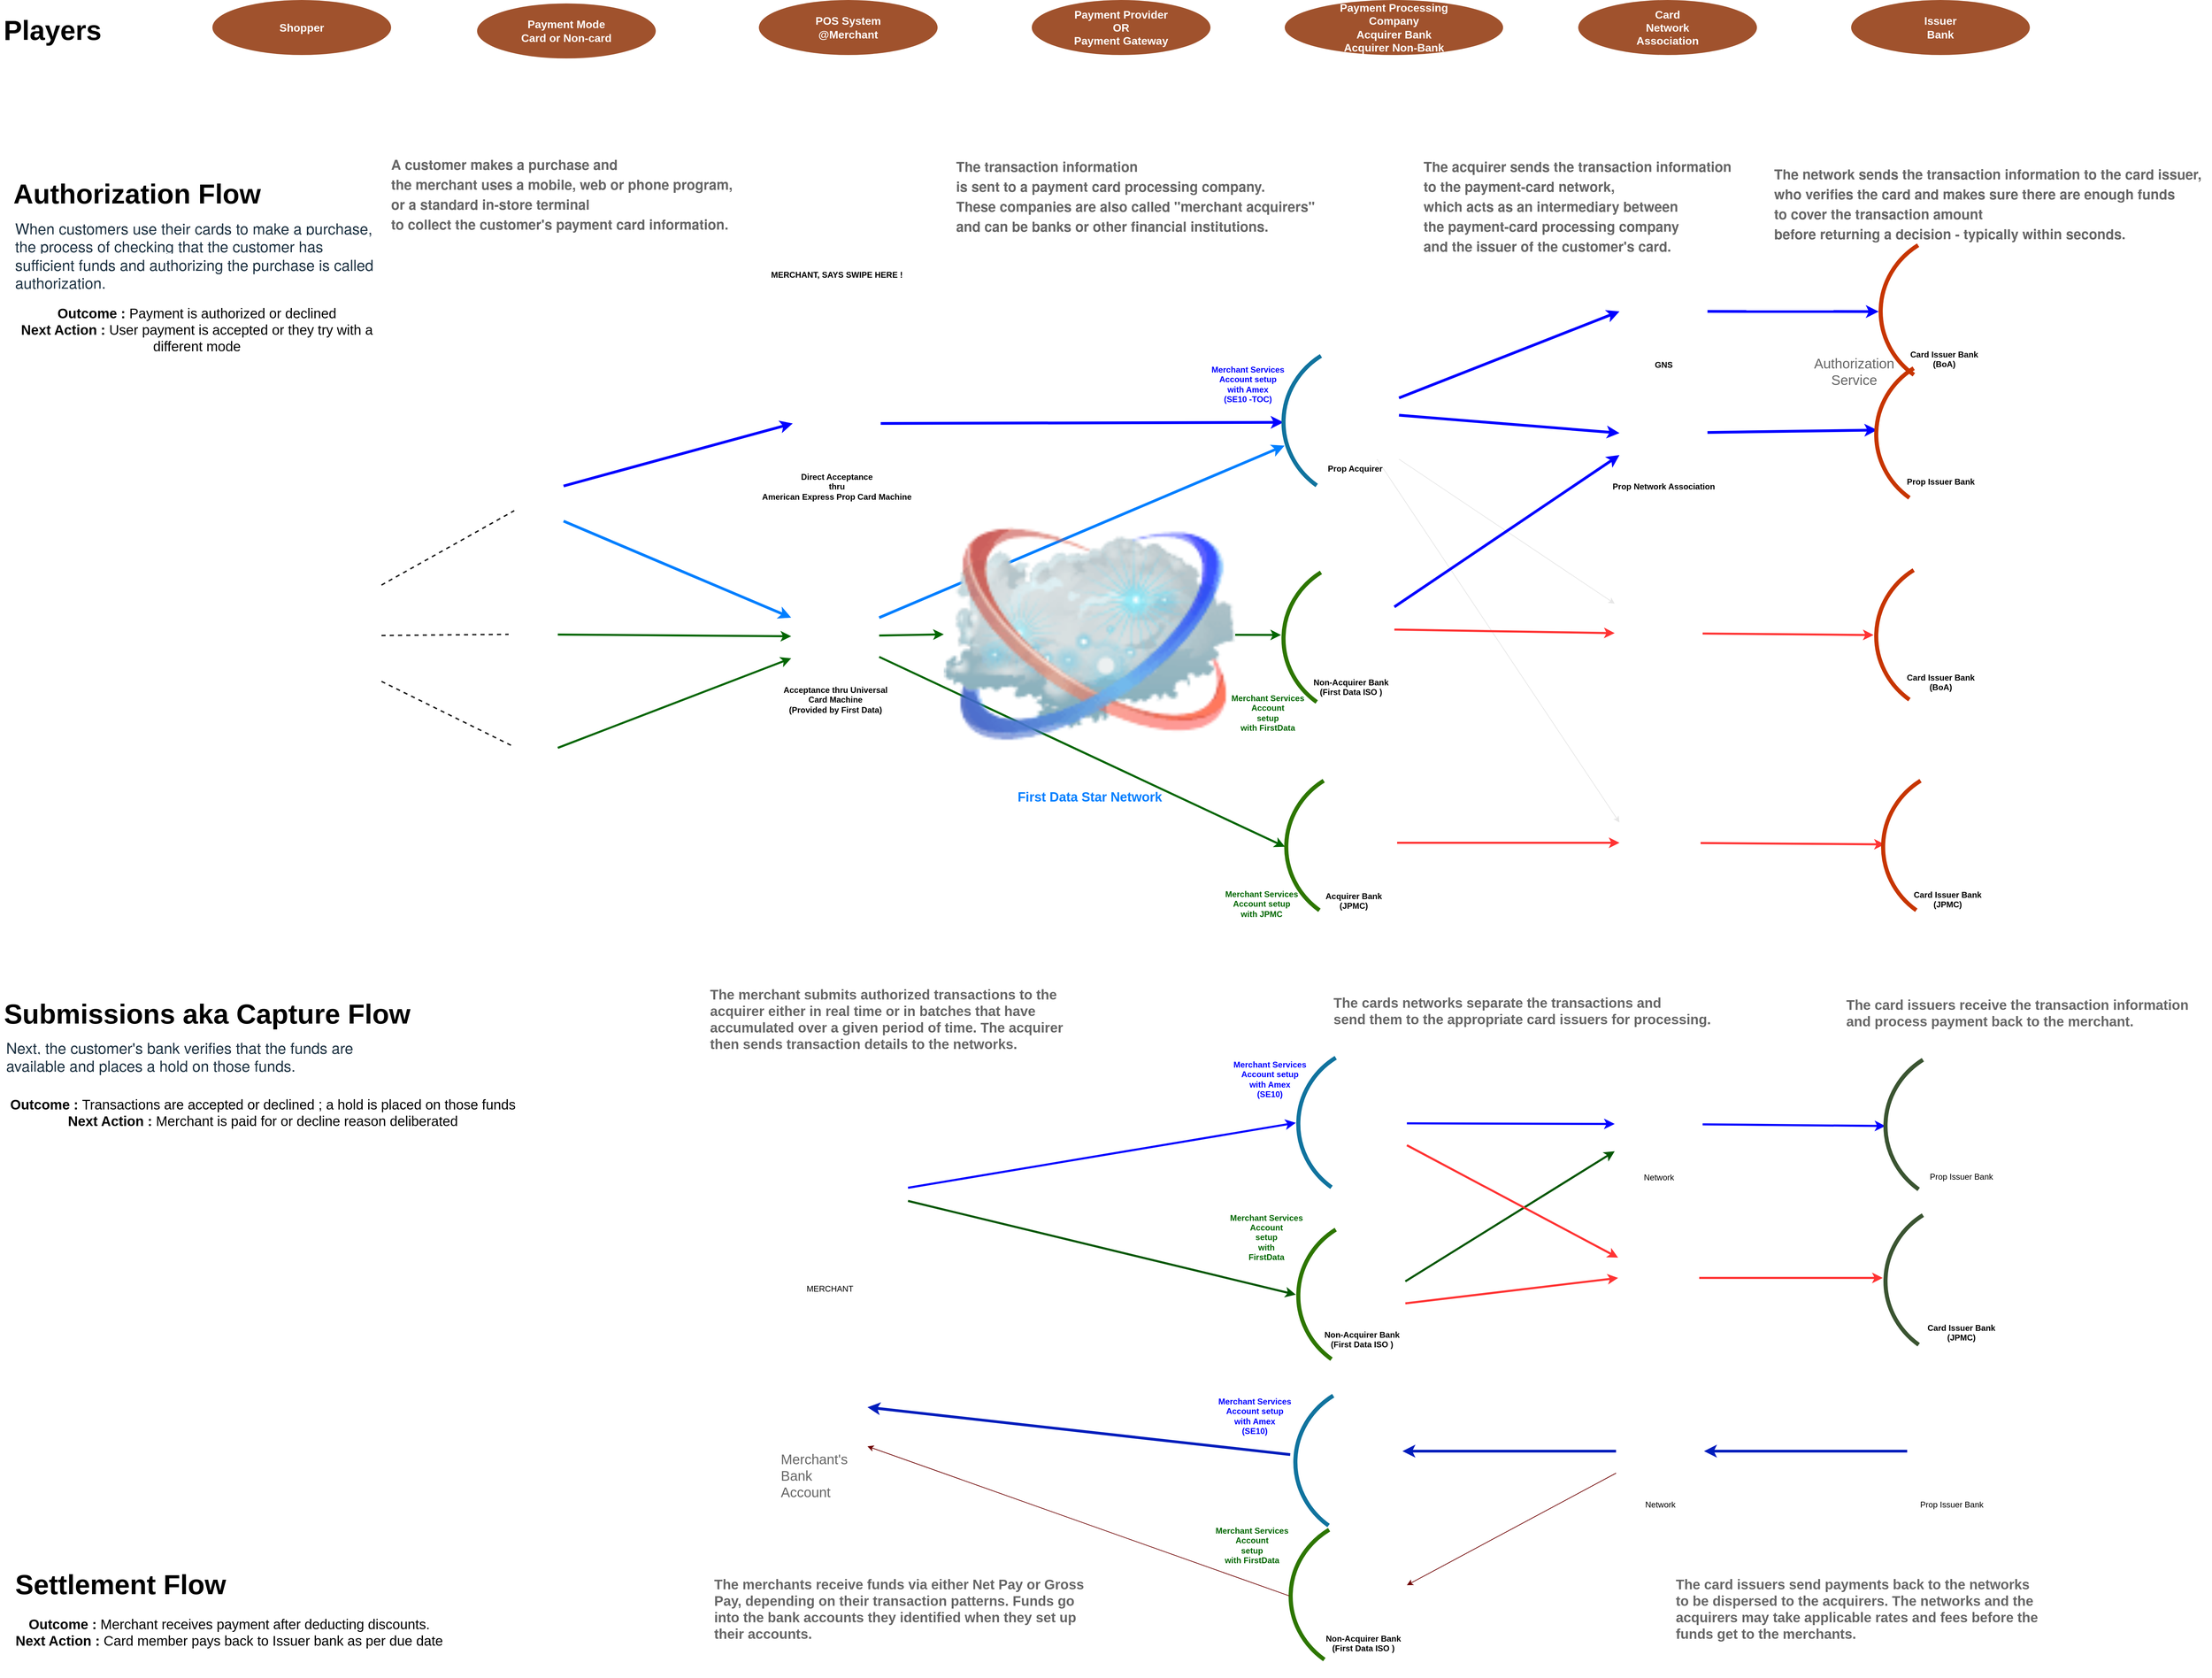 <mxfile version="13.3.1" type="github">
  <diagram id="oSIPXB206Z17o7rBIAnr" name="Page-1">
    <mxGraphModel dx="1715" dy="1131" grid="0" gridSize="10" guides="1" tooltips="1" connect="1" arrows="1" fold="1" page="1" pageScale="1" pageWidth="1100" pageHeight="850" math="0" shadow="0">
      <root>
        <mxCell id="0" />
        <mxCell id="1" parent="0" />
        <mxCell id="_1LoRcHpuMIzXkS6uosu-164" value="" style="verticalLabelPosition=bottom;verticalAlign=top;html=1;shape=mxgraph.basic.arc;strokeColor=#10739E;strokeWidth=6;startAngle=0.602;endAngle=0.909;labelBackgroundColor=none;fontSize=20;" parent="1" vertex="1">
          <mxGeometry x="809.5" y="1270" width="240" height="230" as="geometry" />
        </mxCell>
        <mxCell id="_1LoRcHpuMIzXkS6uosu-66" value="" style="edgeStyle=none;rounded=0;orthogonalLoop=1;jettySize=auto;html=1;entryX=-0.015;entryY=0.493;entryDx=0;entryDy=0;entryPerimeter=0;strokeWidth=3;strokeColor=#0000FF;fillColor=#0050ef;" parent="1" source="_1LoRcHpuMIzXkS6uosu-1" target="_1LoRcHpuMIzXkS6uosu-123" edge="1">
          <mxGeometry relative="1" as="geometry">
            <mxPoint x="711.75" y="892" as="targetPoint" />
          </mxGeometry>
        </mxCell>
        <mxCell id="_1LoRcHpuMIzXkS6uosu-1" value="MERCHANT" style="shape=image;html=1;verticalAlign=top;verticalLabelPosition=bottom;labelBackgroundColor=#ffffff;imageAspect=0;aspect=fixed;image=https://cdn0.iconfinder.com/data/icons/city-elements-filledoutline-1/64/supermarket-shopper-building-shopping_basket-business_and_finance-commerce_and_shopping-128.png" parent="1" vertex="1">
          <mxGeometry x="18" y="891" width="228" height="228" as="geometry" />
        </mxCell>
        <mxCell id="_1LoRcHpuMIzXkS6uosu-8" value="" style="rounded=0;orthogonalLoop=1;jettySize=auto;html=1;exitX=1;exitY=0.5;exitDx=0;exitDy=0;strokeColor=#0000FF;strokeWidth=4;" parent="1" source="_1LoRcHpuMIzXkS6uosu-3" target="_1LoRcHpuMIzXkS6uosu-118" edge="1">
          <mxGeometry relative="1" as="geometry">
            <mxPoint x="650.25" y="194" as="targetPoint" />
          </mxGeometry>
        </mxCell>
        <mxCell id="_1LoRcHpuMIzXkS6uosu-21" value="&lt;p class=&quot;p1&quot; style=&quot;margin: 0px ; font-stretch: normal ; font-size: 12px ; line-height: normal ; font-family: &amp;#34;helvetica neue&amp;#34;&quot;&gt;&lt;br&gt;&lt;/p&gt;" style="edgeLabel;html=1;align=center;verticalAlign=middle;resizable=0;points=[];labelBackgroundColor=none;" parent="_1LoRcHpuMIzXkS6uosu-8" vertex="1" connectable="0">
          <mxGeometry x="-0.232" y="-1" relative="1" as="geometry">
            <mxPoint x="23.57" y="-93.79" as="offset" />
          </mxGeometry>
        </mxCell>
        <mxCell id="_1LoRcHpuMIzXkS6uosu-3" value="Direct Acceptance&lt;br&gt;thru&lt;br&gt;American Express Prop Card Machine" style="shape=image;html=1;verticalAlign=top;verticalLabelPosition=bottom;labelBackgroundColor=#ffffff;imageAspect=0;aspect=fixed;image=https://cdn1.iconfinder.com/data/icons/ecommerce-free/96/Payment-128.png;fontStyle=1" parent="1" vertex="1">
          <mxGeometry x="78.25" y="-190" width="128" height="128" as="geometry" />
        </mxCell>
        <mxCell id="_1LoRcHpuMIzXkS6uosu-6" value="" style="rounded=0;orthogonalLoop=1;jettySize=auto;html=1;entryX=0;entryY=0.5;entryDx=0;entryDy=0;strokeColor=#0000FF;strokeWidth=4;exitX=1;exitY=0;exitDx=0;exitDy=0;" parent="1" source="_1LoRcHpuMIzXkS6uosu-99" target="_1LoRcHpuMIzXkS6uosu-3" edge="1">
          <mxGeometry relative="1" as="geometry">
            <mxPoint x="-167.75" y="0.988" as="sourcePoint" />
            <mxPoint x="440.25" y="194" as="targetPoint" />
          </mxGeometry>
        </mxCell>
        <mxCell id="_1LoRcHpuMIzXkS6uosu-10" value="&lt;p class=&quot;p1&quot; style=&quot;margin: 0px ; font-stretch: normal ; font-size: 12px ; line-height: normal ; font-family: &amp;#34;helvetica neue&amp;#34;&quot;&gt;&lt;br&gt;&lt;/p&gt;" style="edgeLabel;html=1;align=center;verticalAlign=middle;resizable=0;points=[];" parent="_1LoRcHpuMIzXkS6uosu-6" vertex="1" connectable="0">
          <mxGeometry x="0.045" y="-2" relative="1" as="geometry">
            <mxPoint x="22.51" y="-83.57" as="offset" />
          </mxGeometry>
        </mxCell>
        <mxCell id="_1LoRcHpuMIzXkS6uosu-17" value="" style="edgeStyle=none;rounded=0;orthogonalLoop=1;jettySize=auto;html=1;strokeColor=#007FFF;strokeWidth=4;fillColor=#6a00ff;" parent="1" source="_1LoRcHpuMIzXkS6uosu-99" target="_1LoRcHpuMIzXkS6uosu-13" edge="1">
          <mxGeometry relative="1" as="geometry">
            <mxPoint x="-167.75" y="-45.912" as="sourcePoint" />
            <mxPoint x="-87.75" y="24" as="targetPoint" />
          </mxGeometry>
        </mxCell>
        <mxCell id="_1LoRcHpuMIzXkS6uosu-38" value="" style="edgeStyle=none;rounded=0;orthogonalLoop=1;jettySize=auto;html=1;entryX=0;entryY=0.5;entryDx=0;entryDy=0;strokeWidth=4;strokeColor=#0000FF;" parent="1" source="_1LoRcHpuMIzXkS6uosu-11" target="_1LoRcHpuMIzXkS6uosu-74" edge="1">
          <mxGeometry relative="1" as="geometry">
            <mxPoint x="1060.25" y="34.0" as="targetPoint" />
          </mxGeometry>
        </mxCell>
        <mxCell id="_1LoRcHpuMIzXkS6uosu-40" value="" style="edgeStyle=none;rounded=0;orthogonalLoop=1;jettySize=auto;html=1;entryX=0;entryY=0.25;entryDx=0;entryDy=0;exitX=0.75;exitY=1;exitDx=0;exitDy=0;strokeColor=#E6E6E6;" parent="1" source="_1LoRcHpuMIzXkS6uosu-11" target="_1LoRcHpuMIzXkS6uosu-24" edge="1">
          <mxGeometry relative="1" as="geometry">
            <mxPoint x="1060.25" y="34.0" as="targetPoint" />
          </mxGeometry>
        </mxCell>
        <mxCell id="_1LoRcHpuMIzXkS6uosu-42" value="" style="edgeStyle=none;rounded=0;orthogonalLoop=1;jettySize=auto;html=1;strokeColor=#E6E6E6;exitX=1;exitY=1;exitDx=0;exitDy=0;" parent="1" source="_1LoRcHpuMIzXkS6uosu-11" target="_1LoRcHpuMIzXkS6uosu-26" edge="1">
          <mxGeometry relative="1" as="geometry">
            <mxPoint x="1060.25" y="34.0" as="targetPoint" />
          </mxGeometry>
        </mxCell>
        <mxCell id="_1LoRcHpuMIzXkS6uosu-11" value="Prop Acquirer" style="shape=image;html=1;verticalAlign=top;verticalLabelPosition=bottom;labelBackgroundColor=#ffffff;imageAspect=0;aspect=fixed;image=https://cdn1.iconfinder.com/data/icons/picons-social/57/social_amex_round-128.png;fontStyle=1" parent="1" vertex="1">
          <mxGeometry x="832.25" y="-202" width="128" height="128" as="geometry" />
        </mxCell>
        <mxCell id="_1LoRcHpuMIzXkS6uosu-23" value="" style="edgeStyle=none;rounded=0;orthogonalLoop=1;jettySize=auto;html=1;entryX=0.006;entryY=0.649;entryDx=0;entryDy=0;entryPerimeter=0;strokeColor=#007FFF;strokeWidth=4;fillColor=#6a00ff;" parent="1" source="_1LoRcHpuMIzXkS6uosu-13" target="_1LoRcHpuMIzXkS6uosu-118" edge="1">
          <mxGeometry relative="1" as="geometry">
            <mxPoint x="650.25" y="-36" as="targetPoint" />
          </mxGeometry>
        </mxCell>
        <mxCell id="_1LoRcHpuMIzXkS6uosu-83" value="" style="edgeStyle=none;rounded=0;orthogonalLoop=1;jettySize=auto;html=1;entryX=0;entryY=0.5;entryDx=0;entryDy=0;exitX=1;exitY=0.5;exitDx=0;exitDy=0;strokeWidth=3;strokeColor=#FF3333;" parent="1" source="_1LoRcHpuMIzXkS6uosu-94" target="_1LoRcHpuMIzXkS6uosu-24" edge="1">
          <mxGeometry relative="1" as="geometry">
            <mxPoint x="975.25" y="235" as="sourcePoint" />
            <mxPoint x="660.25" y="453.5" as="targetPoint" />
          </mxGeometry>
        </mxCell>
        <mxCell id="_1LoRcHpuMIzXkS6uosu-13" value="Acceptance thru Universal &lt;br&gt;Card Machine&lt;br&gt;(Provided by First Data)" style="shape=image;html=1;verticalAlign=top;verticalLabelPosition=bottom;labelBackgroundColor=#ffffff;imageAspect=0;aspect=fixed;image=https://cdn0.iconfinder.com/data/icons/maternity-and-pregnancy-2/512/169_Machine_Business_card_check_credit_card_credit_card_machine_payment-128.png;fontStyle=1" parent="1" vertex="1">
          <mxGeometry x="76" y="119.63" width="128" height="128" as="geometry" />
        </mxCell>
        <mxCell id="_1LoRcHpuMIzXkS6uosu-20" value="" style="edgeStyle=none;rounded=0;orthogonalLoop=1;jettySize=auto;html=1;entryX=0;entryY=0.75;entryDx=0;entryDy=0;strokeColor=#006600;strokeWidth=3;" parent="1" source="_1LoRcHpuMIzXkS6uosu-18" target="_1LoRcHpuMIzXkS6uosu-13" edge="1">
          <mxGeometry relative="1" as="geometry">
            <mxPoint x="-129.75" y="-116.0" as="targetPoint" />
          </mxGeometry>
        </mxCell>
        <mxCell id="_1LoRcHpuMIzXkS6uosu-18" value="" style="shape=image;html=1;verticalAlign=top;verticalLabelPosition=bottom;labelBackgroundColor=#ffffff;imageAspect=0;aspect=fixed;image=https://cdn3.iconfinder.com/data/icons/logos-and-brands-adobe/512/206_Mastercard_Credit_Card-128.png" parent="1" vertex="1">
          <mxGeometry x="-331.5" y="325" width="68" height="68" as="geometry" />
        </mxCell>
        <mxCell id="_1LoRcHpuMIzXkS6uosu-52" value="" style="edgeStyle=none;rounded=0;orthogonalLoop=1;jettySize=auto;html=1;strokeWidth=3;strokeColor=#FF3333;entryX=0.01;entryY=0.484;entryDx=0;entryDy=0;entryPerimeter=0;" parent="1" source="_1LoRcHpuMIzXkS6uosu-24" target="_1LoRcHpuMIzXkS6uosu-201" edge="1">
          <mxGeometry relative="1" as="geometry">
            <mxPoint x="1490.25" y="576.5" as="targetPoint" />
          </mxGeometry>
        </mxCell>
        <mxCell id="_1LoRcHpuMIzXkS6uosu-24" value="" style="shape=image;html=1;verticalAlign=top;verticalLabelPosition=bottom;labelBackgroundColor=none;imageAspect=0;aspect=fixed;image=https://cdn3.iconfinder.com/data/icons/circle-payment-methods-4/512/Visa-128.png" parent="1" vertex="1">
          <mxGeometry x="1281" y="425" width="118" height="118" as="geometry" />
        </mxCell>
        <mxCell id="_1LoRcHpuMIzXkS6uosu-54" value="" style="edgeStyle=none;rounded=0;orthogonalLoop=1;jettySize=auto;html=1;entryX=-0.016;entryY=0.492;entryDx=0;entryDy=0;strokeWidth=3;strokeColor=#FF3333;entryPerimeter=0;" parent="1" source="_1LoRcHpuMIzXkS6uosu-26" target="_1LoRcHpuMIzXkS6uosu-198" edge="1">
          <mxGeometry relative="1" as="geometry">
            <mxPoint x="1493" y="533" as="targetPoint" />
          </mxGeometry>
        </mxCell>
        <mxCell id="_1LoRcHpuMIzXkS6uosu-26" value="" style="shape=image;html=1;verticalAlign=top;verticalLabelPosition=bottom;labelBackgroundColor=#ffffff;imageAspect=0;aspect=fixed;image=https://cdn1.iconfinder.com/data/icons/picons-social/57/social_mastercard_round-128.png" parent="1" vertex="1">
          <mxGeometry x="1274" y="115" width="128" height="128" as="geometry" />
        </mxCell>
        <mxCell id="_1LoRcHpuMIzXkS6uosu-33" value="" style="edgeStyle=none;rounded=0;orthogonalLoop=1;jettySize=auto;html=1;entryX=0;entryY=0.5;entryDx=0;entryDy=0;strokeColor=#006600;strokeWidth=3;" parent="1" source="_1LoRcHpuMIzXkS6uosu-31" target="_1LoRcHpuMIzXkS6uosu-13" edge="1">
          <mxGeometry relative="1" as="geometry">
            <mxPoint x="-124.25" y="-202.5" as="targetPoint" />
          </mxGeometry>
        </mxCell>
        <mxCell id="_1LoRcHpuMIzXkS6uosu-31" value="" style="shape=image;html=1;verticalAlign=top;verticalLabelPosition=bottom;labelBackgroundColor=#ffffff;imageAspect=0;aspect=fixed;image=https://cdn3.iconfinder.com/data/icons/logos-and-brands-adobe/512/363_Visa_Credit_Card-128.png" parent="1" vertex="1">
          <mxGeometry x="-335" y="145.06" width="71.5" height="71.5" as="geometry" />
        </mxCell>
        <mxCell id="_1LoRcHpuMIzXkS6uosu-46" value="" style="edgeStyle=none;rounded=0;orthogonalLoop=1;jettySize=auto;html=1;strokeWidth=4;strokeColor=#0000FF;entryX=0.006;entryY=0.472;entryDx=0;entryDy=0;entryPerimeter=0;" parent="1" source="_1LoRcHpuMIzXkS6uosu-34" target="_1LoRcHpuMIzXkS6uosu-195" edge="1">
          <mxGeometry relative="1" as="geometry">
            <mxPoint x="1463" y="285" as="targetPoint" />
          </mxGeometry>
        </mxCell>
        <mxCell id="_1LoRcHpuMIzXkS6uosu-34" value="Prop Network Association" style="shape=image;html=1;verticalAlign=top;verticalLabelPosition=bottom;labelBackgroundColor=none;imageAspect=0;aspect=fixed;image=https://cdn1.iconfinder.com/data/icons/picons-social/57/social_amex_round-128.png;fontStyle=1" parent="1" vertex="1">
          <mxGeometry x="1281" y="-176" width="128" height="128" as="geometry" />
        </mxCell>
        <mxCell id="_1LoRcHpuMIzXkS6uosu-43" value="&lt;p class=&quot;p1&quot; style=&quot;margin: 0px; font-stretch: normal; line-height: normal; font-family: &amp;quot;helvetica neue&amp;quot;; font-size: 20px;&quot;&gt;The acquirer sends the transaction information&amp;nbsp;&lt;/p&gt;&lt;p class=&quot;p1&quot; style=&quot;margin: 0px; font-stretch: normal; line-height: normal; font-family: &amp;quot;helvetica neue&amp;quot;; font-size: 20px;&quot;&gt;to the payment-card network,&amp;nbsp;&lt;/p&gt;&lt;p class=&quot;p1&quot; style=&quot;margin: 0px; font-stretch: normal; line-height: normal; font-family: &amp;quot;helvetica neue&amp;quot;; font-size: 20px;&quot;&gt;which acts as an intermediary between&amp;nbsp;&lt;/p&gt;&lt;p class=&quot;p1&quot; style=&quot;margin: 0px; font-stretch: normal; line-height: normal; font-family: &amp;quot;helvetica neue&amp;quot;; font-size: 20px;&quot;&gt;the payment-card processing company&amp;nbsp;&lt;/p&gt;&lt;p class=&quot;p1&quot; style=&quot;margin: 0px; font-stretch: normal; line-height: normal; font-family: &amp;quot;helvetica neue&amp;quot;; font-size: 20px;&quot;&gt;and the issuer of the customer&#39;s card.&lt;/p&gt;" style="text;html=1;align=left;verticalAlign=top;resizable=0;points=[];autosize=1;fontStyle=1;fontSize=20;fontColor=#666666;" parent="1" vertex="1">
          <mxGeometry x="994" y="-522" width="463" height="124" as="geometry" />
        </mxCell>
        <mxCell id="_1LoRcHpuMIzXkS6uosu-44" value="Prop Issuer Bank" style="shape=image;html=1;verticalAlign=top;verticalLabelPosition=bottom;labelBackgroundColor=none;imageAspect=0;aspect=fixed;image=https://cdn1.iconfinder.com/data/icons/picons-social/57/social_amex_round-128.png;fontStyle=1" parent="1" vertex="1">
          <mxGeometry x="1684" y="-183" width="128" height="128" as="geometry" />
        </mxCell>
        <mxCell id="_1LoRcHpuMIzXkS6uosu-47" value="&lt;p class=&quot;p1&quot; style=&quot;margin: 0px; font-stretch: normal; line-height: normal; font-family: &amp;quot;helvetica neue&amp;quot;; font-size: 20px;&quot;&gt;The transaction information&amp;nbsp;&lt;/p&gt;&lt;p class=&quot;p1&quot; style=&quot;margin: 0px; font-stretch: normal; line-height: normal; font-family: &amp;quot;helvetica neue&amp;quot;; font-size: 20px;&quot;&gt;is sent to a payment card processing company.&amp;nbsp;&lt;/p&gt;&lt;p class=&quot;p1&quot; style=&quot;margin: 0px; font-stretch: normal; line-height: normal; font-family: &amp;quot;helvetica neue&amp;quot;; font-size: 20px;&quot;&gt;These companies are also called &quot;merchant acquirers&quot;&amp;nbsp;&lt;/p&gt;&lt;p class=&quot;p1&quot; style=&quot;margin: 0px; font-stretch: normal; line-height: normal; font-family: &amp;quot;helvetica neue&amp;quot;; font-size: 20px;&quot;&gt;and can be banks or other financial institutions.&lt;/p&gt;" style="text;html=1;align=left;verticalAlign=top;resizable=0;points=[];autosize=1;fontStyle=1;fontSize=20;fontColor=#666666;" parent="1" vertex="1">
          <mxGeometry x="314" y="-522" width="537" height="100" as="geometry" />
        </mxCell>
        <mxCell id="_1LoRcHpuMIzXkS6uosu-49" value="Card Issuer Bank&lt;br&gt;(BoA)" style="shape=image;html=1;verticalAlign=top;verticalLabelPosition=bottom;labelBackgroundColor=#ffffff;imageAspect=0;aspect=fixed;image=https://cdn0.iconfinder.com/data/icons/elasto-online-store/26/00-ELASTOFONT-STORE-READY_bank-128.png;fontStyle=1" parent="1" vertex="1">
          <mxGeometry x="1684" y="102.0" width="128" height="128" as="geometry" />
        </mxCell>
        <mxCell id="_1LoRcHpuMIzXkS6uosu-50" value="Card Issuer Bank&lt;br&gt;(JPMC)" style="shape=image;html=1;verticalAlign=top;verticalLabelPosition=bottom;labelBackgroundColor=#ffffff;imageAspect=0;aspect=fixed;image=https://cdn0.iconfinder.com/data/icons/elasto-online-store/26/00-ELASTOFONT-STORE-READY_bank-128.png;fontStyle=1" parent="1" vertex="1">
          <mxGeometry x="1694" y="418" width="128" height="128" as="geometry" />
        </mxCell>
        <mxCell id="_1LoRcHpuMIzXkS6uosu-62" value="&lt;p class=&quot;p1&quot; style=&quot;margin: 0px; font-stretch: normal; line-height: normal; font-family: &amp;quot;helvetica neue&amp;quot;; font-size: 20px;&quot;&gt;A customer makes a purchase and&amp;nbsp;&lt;/p&gt;&lt;p class=&quot;p1&quot; style=&quot;margin: 0px; font-stretch: normal; line-height: normal; font-family: &amp;quot;helvetica neue&amp;quot;; font-size: 20px;&quot;&gt;the merchant uses a mobile, web or phone program,&amp;nbsp;&lt;/p&gt;&lt;p class=&quot;p1&quot; style=&quot;margin: 0px; font-stretch: normal; line-height: normal; font-family: &amp;quot;helvetica neue&amp;quot;; font-size: 20px;&quot;&gt;or a standard in-store terminal&amp;nbsp;&lt;/p&gt;&lt;p class=&quot;p1&quot; style=&quot;margin: 0px; font-stretch: normal; line-height: normal; font-family: &amp;quot;helvetica neue&amp;quot;; font-size: 20px;&quot;&gt;to collect the customer&#39;s payment card information.&lt;/p&gt;" style="text;html=1;align=left;verticalAlign=top;resizable=0;points=[];autosize=1;fontStyle=1;fontSize=20;fontColor=#666666;" parent="1" vertex="1">
          <mxGeometry x="-508" y="-525" width="514" height="100" as="geometry" />
        </mxCell>
        <mxCell id="_1LoRcHpuMIzXkS6uosu-63" value="&lt;p class=&quot;p1&quot; style=&quot;margin: 0px ; font-stretch: normal ; line-height: normal ; font-family: &amp;quot;helvetica neue&amp;quot; ; font-size: 20px&quot;&gt;The network sends the transaction information to the card issuer,&amp;nbsp;&lt;/p&gt;&lt;p class=&quot;p1&quot; style=&quot;margin: 0px ; font-stretch: normal ; line-height: normal ; font-family: &amp;quot;helvetica neue&amp;quot; ; font-size: 20px&quot;&gt;who verifies the card and makes sure there are enough funds&amp;nbsp;&lt;/p&gt;&lt;p class=&quot;p1&quot; style=&quot;margin: 0px ; font-stretch: normal ; line-height: normal ; font-family: &amp;quot;helvetica neue&amp;quot; ; font-size: 20px&quot;&gt;t&lt;span style=&quot;font-size: 20px&quot;&gt;o cover the transaction amount&amp;nbsp;&lt;/span&gt;&lt;/p&gt;&lt;p class=&quot;p1&quot; style=&quot;margin: 0px ; font-stretch: normal ; line-height: normal ; font-family: &amp;quot;helvetica neue&amp;quot; ; font-size: 20px&quot;&gt;&lt;span style=&quot;font-size: 20px&quot;&gt;before returning a decision - typically within seconds.&lt;/span&gt;&lt;/p&gt;" style="text;html=1;align=left;verticalAlign=top;resizable=0;points=[];autosize=1;fontStyle=1;fontSize=20;fontColor=#666666;" parent="1" vertex="1">
          <mxGeometry x="1504" y="-510.94" width="638" height="100" as="geometry" />
        </mxCell>
        <mxCell id="_1LoRcHpuMIzXkS6uosu-69" value="" style="edgeStyle=none;rounded=0;orthogonalLoop=1;jettySize=auto;html=1;entryX=0;entryY=0.5;entryDx=0;entryDy=0;strokeWidth=3;strokeColor=#0000FF;fillColor=#0050ef;" parent="1" source="_1LoRcHpuMIzXkS6uosu-64" target="_1LoRcHpuMIzXkS6uosu-67" edge="1">
          <mxGeometry relative="1" as="geometry">
            <mxPoint x="1051.75" y="892" as="targetPoint" />
          </mxGeometry>
        </mxCell>
        <mxCell id="_1LoRcHpuMIzXkS6uosu-64" value="" style="shape=image;html=1;verticalAlign=top;verticalLabelPosition=bottom;labelBackgroundColor=#ffffff;imageAspect=0;aspect=fixed;image=https://cdn1.iconfinder.com/data/icons/picons-social/57/social_amex_round-128.png" parent="1" vertex="1">
          <mxGeometry x="843.75" y="828" width="128" height="128" as="geometry" />
        </mxCell>
        <mxCell id="_1LoRcHpuMIzXkS6uosu-73" value="" style="edgeStyle=none;rounded=0;orthogonalLoop=1;jettySize=auto;html=1;entryX=-0.001;entryY=0.5;entryDx=0;entryDy=0;strokeWidth=3;strokeColor=#0000FF;fillColor=#0050ef;entryPerimeter=0;" parent="1" source="_1LoRcHpuMIzXkS6uosu-67" target="_1LoRcHpuMIzXkS6uosu-202" edge="1">
          <mxGeometry relative="1" as="geometry">
            <mxPoint x="1703.75" y="892" as="targetPoint" />
          </mxGeometry>
        </mxCell>
        <mxCell id="_1LoRcHpuMIzXkS6uosu-67" value="Network" style="shape=image;html=1;verticalAlign=top;verticalLabelPosition=bottom;labelBackgroundColor=#ffffff;imageAspect=0;aspect=fixed;image=https://cdn1.iconfinder.com/data/icons/picons-social/57/social_amex_round-128.png" parent="1" vertex="1">
          <mxGeometry x="1274" y="829" width="128" height="128" as="geometry" />
        </mxCell>
        <mxCell id="_1LoRcHpuMIzXkS6uosu-77" value="" style="edgeStyle=none;rounded=0;orthogonalLoop=1;jettySize=auto;html=1;entryX=-0.012;entryY=0.501;entryDx=0;entryDy=0;strokeWidth=4;strokeColor=#0000FF;entryPerimeter=0;" parent="1" source="_1LoRcHpuMIzXkS6uosu-74" target="_1LoRcHpuMIzXkS6uosu-196" edge="1">
          <mxGeometry relative="1" as="geometry">
            <mxPoint x="1503" y="315" as="targetPoint" />
          </mxGeometry>
        </mxCell>
        <mxCell id="_1LoRcHpuMIzXkS6uosu-74" value="GNS" style="shape=image;html=1;verticalAlign=top;verticalLabelPosition=bottom;labelBackgroundColor=none;imageAspect=0;aspect=fixed;image=https://cdn1.iconfinder.com/data/icons/picons-social/57/social_amex_round-128.png;fontStyle=1" parent="1" vertex="1">
          <mxGeometry x="1281" y="-353" width="128" height="128" as="geometry" />
        </mxCell>
        <mxCell id="_1LoRcHpuMIzXkS6uosu-75" value="Card Issuer Bank&lt;br&gt;(BoA)" style="shape=image;html=1;verticalAlign=top;verticalLabelPosition=bottom;labelBackgroundColor=#ffffff;imageAspect=0;aspect=fixed;image=https://cdn0.iconfinder.com/data/icons/elasto-online-store/26/00-ELASTOFONT-STORE-READY_bank-128.png;fontStyle=1" parent="1" vertex="1">
          <mxGeometry x="1689" y="-368" width="128" height="128" as="geometry" />
        </mxCell>
        <mxCell id="_1LoRcHpuMIzXkS6uosu-80" value="" style="edgeStyle=none;rounded=0;orthogonalLoop=1;jettySize=auto;html=1;entryX=0;entryY=0.5;entryDx=0;entryDy=0;exitX=1;exitY=0.5;exitDx=0;exitDy=0;strokeWidth=4;strokeColor=#0000FF;" parent="1" source="_1LoRcHpuMIzXkS6uosu-11" target="_1LoRcHpuMIzXkS6uosu-34" edge="1">
          <mxGeometry relative="1" as="geometry">
            <mxPoint x="970.25" y="28.688" as="sourcePoint" />
            <mxPoint x="1307.25" y="264" as="targetPoint" />
          </mxGeometry>
        </mxCell>
        <mxCell id="_1LoRcHpuMIzXkS6uosu-81" value="Prop Issuer Bank" style="shape=image;html=1;verticalAlign=top;verticalLabelPosition=bottom;labelBackgroundColor=none;imageAspect=0;aspect=fixed;image=https://cdn1.iconfinder.com/data/icons/picons-social/57/social_amex_round-128.png" parent="1" vertex="1">
          <mxGeometry x="1713.75" y="828" width="128" height="128" as="geometry" />
        </mxCell>
        <mxCell id="_1LoRcHpuMIzXkS6uosu-84" value="" style="edgeStyle=none;rounded=0;orthogonalLoop=1;jettySize=auto;html=1;entryX=0;entryY=0.5;entryDx=0;entryDy=0;strokeColor=#FF3333;strokeWidth=3;" parent="1" source="_1LoRcHpuMIzXkS6uosu-95" target="_1LoRcHpuMIzXkS6uosu-26" edge="1">
          <mxGeometry relative="1" as="geometry">
            <mxPoint x="978" y="676.5" as="sourcePoint" />
            <mxPoint x="1325" y="467.5" as="targetPoint" />
          </mxGeometry>
        </mxCell>
        <mxCell id="_1LoRcHpuMIzXkS6uosu-87" value="" style="edgeStyle=none;rounded=0;orthogonalLoop=1;jettySize=auto;html=1;entryX=-0.015;entryY=0.477;entryDx=0;entryDy=0;entryPerimeter=0;strokeWidth=3;strokeColor=#006600;" parent="1" source="_1LoRcHpuMIzXkS6uosu-113" target="_1LoRcHpuMIzXkS6uosu-119" edge="1">
          <mxGeometry relative="1" as="geometry">
            <mxPoint x="560.25" y="-248.014" as="sourcePoint" />
            <mxPoint x="837.25" y="-252.5" as="targetPoint" />
          </mxGeometry>
        </mxCell>
        <mxCell id="_1LoRcHpuMIzXkS6uosu-88" value="" style="edgeStyle=none;rounded=0;orthogonalLoop=1;jettySize=auto;html=1;entryX=-0.008;entryY=0.499;entryDx=0;entryDy=0;entryPerimeter=0;strokeColor=#006600;strokeWidth=3;" parent="1" source="_1LoRcHpuMIzXkS6uosu-13" target="_1LoRcHpuMIzXkS6uosu-120" edge="1">
          <mxGeometry relative="1" as="geometry">
            <mxPoint x="560.25" y="-269.89" as="sourcePoint" />
            <mxPoint x="837.25" y="-471" as="targetPoint" />
          </mxGeometry>
        </mxCell>
        <mxCell id="_1LoRcHpuMIzXkS6uosu-91" value="Merchant Services&lt;br&gt;Account setup &lt;br&gt;with Amex&lt;br&gt;(SE10 -TOC)" style="text;html=1;align=center;verticalAlign=middle;resizable=0;points=[];autosize=1;fontStyle=1;fontColor=#0000FF;" parent="1" vertex="1">
          <mxGeometry x="680" y="-213" width="120" height="60" as="geometry" />
        </mxCell>
        <mxCell id="_1LoRcHpuMIzXkS6uosu-94" value="Acquirer Bank&lt;br&gt;(JPMC)" style="shape=image;html=1;verticalAlign=top;verticalLabelPosition=bottom;labelBackgroundColor=#ffffff;imageAspect=0;aspect=fixed;image=https://cdn0.iconfinder.com/data/icons/elasto-online-store/26/00-ELASTOFONT-STORE-READY_bank-128.png;fontStyle=1" parent="1" vertex="1">
          <mxGeometry x="829.5" y="420" width="128" height="128" as="geometry" />
        </mxCell>
        <mxCell id="_1LoRcHpuMIzXkS6uosu-95" value="Non-Acquirer Bank&lt;br&gt;(First Data ISO )" style="shape=image;html=1;verticalAlign=top;verticalLabelPosition=bottom;labelBackgroundColor=#ffffff;imageAspect=0;aspect=fixed;image=https://cdn0.iconfinder.com/data/icons/elasto-online-store/26/00-ELASTOFONT-STORE-READY_bank-128.png;fontStyle=1" parent="1" vertex="1">
          <mxGeometry x="825.5" y="108.81" width="128" height="128" as="geometry" />
        </mxCell>
        <mxCell id="_1LoRcHpuMIzXkS6uosu-99" value="" style="shape=image;html=1;verticalAlign=top;verticalLabelPosition=bottom;labelBackgroundColor=#ffffff;imageAspect=0;aspect=fixed;image=https://cdn0.iconfinder.com/data/icons/IS_credit-cards-full_final/128/american_express_platinum.png" parent="1" vertex="1">
          <mxGeometry x="-326.87" y="-35" width="71.75" height="71.75" as="geometry" />
        </mxCell>
        <mxCell id="_1LoRcHpuMIzXkS6uosu-103" value="Payment Provider&lt;br style=&quot;font-size: 16px;&quot;&gt;OR&lt;br style=&quot;font-size: 16px;&quot;&gt;Payment Gateway" style="ellipse;whiteSpace=wrap;html=1;labelBackgroundColor=none;fillColor=#a0522d;strokeColor=none;fontStyle=1;fontSize=16;fontColor=#ffffff;verticalAlign=middle;" parent="1" vertex="1">
          <mxGeometry x="426" y="-742" width="260" height="80" as="geometry" />
        </mxCell>
        <mxCell id="_1LoRcHpuMIzXkS6uosu-104" value="Payment Mode&lt;br style=&quot;font-size: 16px;&quot;&gt;Card or Non-card" style="ellipse;whiteSpace=wrap;html=1;labelBackgroundColor=none;fillColor=#a0522d;strokeColor=none;fontStyle=1;fontSize=16;fontColor=#ffffff;verticalAlign=middle;" parent="1" vertex="1">
          <mxGeometry x="-381" y="-737" width="260" height="80" as="geometry" />
        </mxCell>
        <mxCell id="_1LoRcHpuMIzXkS6uosu-105" value="Payment Processing &lt;br&gt;Company&lt;br style=&quot;font-size: 16px&quot;&gt;Acquirer Bank&lt;br style=&quot;font-size: 16px&quot;&gt;Acquirer Non-Bank" style="ellipse;whiteSpace=wrap;html=1;labelBackgroundColor=none;fillColor=#a0522d;strokeColor=none;fontStyle=1;fontSize=16;fontColor=#ffffff;verticalAlign=middle;" parent="1" vertex="1">
          <mxGeometry x="794" y="-742" width="317.75" height="80" as="geometry" />
        </mxCell>
        <mxCell id="_1LoRcHpuMIzXkS6uosu-106" value="Card &lt;br style=&quot;font-size: 16px;&quot;&gt;Network&lt;br style=&quot;font-size: 16px;&quot;&gt;Association" style="ellipse;whiteSpace=wrap;html=1;labelBackgroundColor=none;fillColor=#a0522d;strokeColor=none;fontStyle=1;fontSize=16;fontColor=#ffffff;verticalAlign=middle;" parent="1" vertex="1">
          <mxGeometry x="1221" y="-742" width="260" height="80" as="geometry" />
        </mxCell>
        <mxCell id="_1LoRcHpuMIzXkS6uosu-107" value="Issuer&lt;br style=&quot;font-size: 16px;&quot;&gt;Bank" style="ellipse;whiteSpace=wrap;html=1;labelBackgroundColor=none;fillColor=#a0522d;strokeColor=none;fontStyle=1;fontSize=16;fontColor=#ffffff;verticalAlign=middle;" parent="1" vertex="1">
          <mxGeometry x="1618" y="-742" width="260" height="80" as="geometry" />
        </mxCell>
        <mxCell id="_1LoRcHpuMIzXkS6uosu-108" value="Authorization Flow" style="text;html=1;align=center;verticalAlign=middle;resizable=0;points=[];autosize=1;fontStyle=1;fontSize=40;" parent="1" vertex="1">
          <mxGeometry x="-1061" y="-486.94" width="370" height="52" as="geometry" />
        </mxCell>
        <mxCell id="_1LoRcHpuMIzXkS6uosu-109" value="&lt;div style=&quot;text-align: left ; font-size: 20px&quot;&gt;&lt;font style=&quot;font-size: 20px&quot;&gt;The cards networks separate the transactions and&amp;nbsp;&lt;/font&gt;&lt;/div&gt;&lt;div style=&quot;text-align: left ; font-size: 20px&quot;&gt;&lt;font style=&quot;font-size: 20px&quot;&gt;send them to the appropriate card issuers for processing.&lt;/font&gt;&lt;/div&gt;&lt;div style=&quot;text-align: left ; font-size: 20px&quot;&gt;&lt;br&gt;&lt;/div&gt;" style="text;html=1;align=center;verticalAlign=middle;resizable=0;points=[];autosize=1;fontStyle=1;fontSize=40;fontColor=#666666;" parent="1" vertex="1">
          <mxGeometry x="859" y="665.5" width="559" height="148" as="geometry" />
        </mxCell>
        <mxCell id="_1LoRcHpuMIzXkS6uosu-110" value="Settlement Flow" style="text;html=1;align=center;verticalAlign=middle;resizable=0;points=[];autosize=1;fontStyle=1;fontSize=40;" parent="1" vertex="1">
          <mxGeometry x="-1058" y="1536" width="316" height="52" as="geometry" />
        </mxCell>
        <mxCell id="_1LoRcHpuMIzXkS6uosu-114" value="POS System&lt;br&gt;@Merchant" style="ellipse;whiteSpace=wrap;html=1;labelBackgroundColor=none;fillColor=#a0522d;strokeColor=none;fontStyle=1;fontSize=16;fontColor=#ffffff;verticalAlign=middle;" parent="1" vertex="1">
          <mxGeometry x="29" y="-742" width="260" height="80" as="geometry" />
        </mxCell>
        <mxCell id="_1LoRcHpuMIzXkS6uosu-115" value="" style="edgeStyle=none;rounded=0;orthogonalLoop=1;jettySize=auto;html=1;entryX=0;entryY=0.5;entryDx=0;entryDy=0;strokeColor=#006600;strokeWidth=3;" parent="1" source="_1LoRcHpuMIzXkS6uosu-13" target="_1LoRcHpuMIzXkS6uosu-113" edge="1">
          <mxGeometry relative="1" as="geometry">
            <mxPoint x="206.25" y="-256" as="sourcePoint" />
            <mxPoint x="822.25" y="-256" as="targetPoint" />
          </mxGeometry>
        </mxCell>
        <mxCell id="_1LoRcHpuMIzXkS6uosu-118" value="" style="verticalLabelPosition=bottom;verticalAlign=top;html=1;shape=mxgraph.basic.arc;strokeColor=#10739E;strokeWidth=6;startAngle=0.602;endAngle=0.908;labelBackgroundColor=none;fontSize=20;" parent="1" vertex="1">
          <mxGeometry x="792.25" y="-243" width="240" height="230" as="geometry" />
        </mxCell>
        <mxCell id="_1LoRcHpuMIzXkS6uosu-119" value="" style="verticalLabelPosition=bottom;verticalAlign=top;html=1;shape=mxgraph.basic.arc;strokeColor=#2D7600;strokeWidth=6;startAngle=0.602;endAngle=0.908;labelBackgroundColor=none;fontSize=20;fillColor=#60a917;fontColor=#ffffff;" parent="1" vertex="1">
          <mxGeometry x="792.25" y="72" width="240" height="230" as="geometry" />
        </mxCell>
        <mxCell id="_1LoRcHpuMIzXkS6uosu-120" value="" style="verticalLabelPosition=bottom;verticalAlign=top;html=1;shape=mxgraph.basic.arc;strokeColor=#2D7600;strokeWidth=6;startAngle=0.602;endAngle=0.908;labelBackgroundColor=none;fontSize=20;fillColor=#60a917;fontColor=#ffffff;" parent="1" vertex="1">
          <mxGeometry x="796.25" y="375" width="240" height="230" as="geometry" />
        </mxCell>
        <mxCell id="_1LoRcHpuMIzXkS6uosu-121" value="Merchant&amp;nbsp;Services&lt;br&gt;Account &lt;br&gt;setup &lt;br&gt;with FirstData" style="text;html=1;align=center;verticalAlign=middle;resizable=0;points=[];autosize=1;fontStyle=1;fontColor=#006600;" parent="1" vertex="1">
          <mxGeometry x="709" y="265" width="120" height="60" as="geometry" />
        </mxCell>
        <mxCell id="_1LoRcHpuMIzXkS6uosu-122" value="Merchant Services&lt;br&gt;Account setup &lt;br&gt;with JPMC" style="text;html=1;align=center;verticalAlign=middle;resizable=0;points=[];autosize=1;fontStyle=1;fontColor=#006600;" parent="1" vertex="1">
          <mxGeometry x="700" y="548" width="120" height="50" as="geometry" />
        </mxCell>
        <mxCell id="_1LoRcHpuMIzXkS6uosu-123" value="" style="verticalLabelPosition=bottom;verticalAlign=top;html=1;shape=mxgraph.basic.arc;strokeColor=#10739E;strokeWidth=6;startAngle=0.602;endAngle=0.908;labelBackgroundColor=none;fontSize=20;" parent="1" vertex="1">
          <mxGeometry x="813.75" y="778" width="240" height="230" as="geometry" />
        </mxCell>
        <mxCell id="_1LoRcHpuMIzXkS6uosu-128" value="" style="edgeStyle=none;rounded=0;orthogonalLoop=1;jettySize=auto;html=1;strokeColor=#001DBC;fontSize=20;entryX=1;entryY=0.5;entryDx=0;entryDy=0;fillColor=#0050ef;strokeWidth=4;" parent="1" source="_1LoRcHpuMIzXkS6uosu-124" target="_1LoRcHpuMIzXkS6uosu-125" edge="1">
          <mxGeometry relative="1" as="geometry">
            <mxPoint x="1619.53" y="1441" as="targetPoint" />
          </mxGeometry>
        </mxCell>
        <mxCell id="_1LoRcHpuMIzXkS6uosu-124" value="Prop Issuer Bank" style="shape=image;html=1;verticalAlign=top;verticalLabelPosition=bottom;labelBackgroundColor=none;imageAspect=0;aspect=fixed;image=https://cdn1.iconfinder.com/data/icons/picons-social/57/social_amex_round-128.png" parent="1" vertex="1">
          <mxGeometry x="1699.53" y="1305" width="128" height="128" as="geometry" />
        </mxCell>
        <mxCell id="_1LoRcHpuMIzXkS6uosu-130" value="" style="edgeStyle=none;rounded=0;orthogonalLoop=1;jettySize=auto;html=1;strokeColor=#001DBC;fontSize=20;fillColor=#0050ef;strokeWidth=4;" parent="1" source="_1LoRcHpuMIzXkS6uosu-125" target="_1LoRcHpuMIzXkS6uosu-126" edge="1">
          <mxGeometry relative="1" as="geometry">
            <mxPoint x="1224.53" y="1441" as="targetPoint" />
          </mxGeometry>
        </mxCell>
        <mxCell id="_1LoRcHpuMIzXkS6uosu-125" value="Network" style="shape=image;html=1;verticalAlign=top;verticalLabelPosition=bottom;labelBackgroundColor=#ffffff;imageAspect=0;aspect=fixed;image=https://cdn1.iconfinder.com/data/icons/picons-social/57/social_amex_round-128.png" parent="1" vertex="1">
          <mxGeometry x="1276.0" y="1305" width="128" height="128" as="geometry" />
        </mxCell>
        <mxCell id="_1LoRcHpuMIzXkS6uosu-132" value="" style="edgeStyle=none;rounded=0;orthogonalLoop=1;jettySize=auto;html=1;strokeColor=#001DBC;fontSize=20;fillColor=#0050ef;strokeWidth=4;" parent="1" target="_1LoRcHpuMIzXkS6uosu-217" edge="1">
          <mxGeometry relative="1" as="geometry">
            <mxPoint x="802" y="1374" as="sourcePoint" />
            <mxPoint x="279.53" y="1489" as="targetPoint" />
          </mxGeometry>
        </mxCell>
        <mxCell id="_1LoRcHpuMIzXkS6uosu-126" value="" style="shape=image;html=1;verticalAlign=top;verticalLabelPosition=bottom;labelBackgroundColor=#ffffff;imageAspect=0;aspect=fixed;image=https://cdn1.iconfinder.com/data/icons/picons-social/57/social_amex_round-128.png" parent="1" vertex="1">
          <mxGeometry x="837.28" y="1305" width="128" height="128" as="geometry" />
        </mxCell>
        <mxCell id="_1LoRcHpuMIzXkS6uosu-135" value="MERCHANT, SAYS SWIPE HERE !" style="shape=image;html=1;verticalAlign=top;verticalLabelPosition=bottom;labelBackgroundColor=#ffffff;imageAspect=0;aspect=fixed;image=https://cdn0.iconfinder.com/data/icons/city-elements-filledoutline-1/64/supermarket-shopper-building-shopping_basket-business_and_finance-commerce_and_shopping-128.png;fontStyle=1" parent="1" vertex="1">
          <mxGeometry x="64.78" y="-510.94" width="154.94" height="154.94" as="geometry" />
        </mxCell>
        <mxCell id="_1LoRcHpuMIzXkS6uosu-137" value="Shopper" style="ellipse;whiteSpace=wrap;html=1;labelBackgroundColor=none;fillColor=#a0522d;strokeColor=none;fontStyle=1;fontSize=16;fontColor=#ffffff;verticalAlign=middle;" parent="1" vertex="1">
          <mxGeometry x="-766" y="-742" width="260" height="80" as="geometry" />
        </mxCell>
        <mxCell id="_1LoRcHpuMIzXkS6uosu-141" value="" style="edgeStyle=none;rounded=0;orthogonalLoop=1;jettySize=auto;html=1;strokeColor=#1A1A1A;fontSize=20;endArrow=none;endFill=0;jumpSize=11;strokeWidth=2;dashed=1;" parent="1" source="_1LoRcHpuMIzXkS6uosu-139" target="_1LoRcHpuMIzXkS6uosu-18" edge="1">
          <mxGeometry relative="1" as="geometry">
            <mxPoint x="-422" y="-252.5" as="targetPoint" />
          </mxGeometry>
        </mxCell>
        <mxCell id="_1LoRcHpuMIzXkS6uosu-143" value="" style="edgeStyle=none;rounded=0;jumpSize=11;orthogonalLoop=1;jettySize=auto;html=1;endArrow=none;endFill=0;strokeColor=#1A1A1A;strokeWidth=2;fontSize=20;entryX=0;entryY=0.5;entryDx=0;entryDy=0;dashed=1;" parent="1" source="_1LoRcHpuMIzXkS6uosu-139" target="_1LoRcHpuMIzXkS6uosu-31" edge="1">
          <mxGeometry relative="1" as="geometry">
            <mxPoint x="-636" y="-466.5" as="targetPoint" />
          </mxGeometry>
        </mxCell>
        <mxCell id="_1LoRcHpuMIzXkS6uosu-145" value="" style="edgeStyle=none;rounded=0;jumpSize=11;orthogonalLoop=1;jettySize=auto;html=1;endArrow=none;endFill=0;strokeColor=#1A1A1A;strokeWidth=2;fontSize=20;entryX=0;entryY=0.5;entryDx=0;entryDy=0;dashed=1;" parent="1" source="_1LoRcHpuMIzXkS6uosu-139" target="_1LoRcHpuMIzXkS6uosu-99" edge="1">
          <mxGeometry relative="1" as="geometry">
            <mxPoint x="-636" y="-38.5" as="targetPoint" />
          </mxGeometry>
        </mxCell>
        <mxCell id="_1LoRcHpuMIzXkS6uosu-139" value="" style="shape=image;html=1;verticalAlign=top;verticalLabelPosition=bottom;labelBackgroundColor=#ffffff;imageAspect=0;aspect=fixed;image=https://cdn4.iconfinder.com/data/icons/stick-figures-in-motion/100/stickfigure_8-128.png;fontSize=20;" parent="1" vertex="1">
          <mxGeometry x="-786" y="50.63" width="266" height="266" as="geometry" />
        </mxCell>
        <mxCell id="_1LoRcHpuMIzXkS6uosu-148" value="" style="edgeStyle=none;rounded=0;orthogonalLoop=1;jettySize=auto;html=1;entryX=-0.015;entryY=0.493;entryDx=0;entryDy=0;entryPerimeter=0;exitX=1;exitY=0.5;exitDx=0;exitDy=0;strokeWidth=3;strokeColor=#005700;fillColor=#008a00;" parent="1" source="_1LoRcHpuMIzXkS6uosu-1" target="_1LoRcHpuMIzXkS6uosu-155" edge="1">
          <mxGeometry relative="1" as="geometry">
            <mxPoint x="711.75" y="1122" as="targetPoint" />
            <mxPoint x="291.75" y="1121.89" as="sourcePoint" />
          </mxGeometry>
        </mxCell>
        <mxCell id="_1LoRcHpuMIzXkS6uosu-150" value="" style="edgeStyle=none;rounded=0;orthogonalLoop=1;jettySize=auto;html=1;strokeWidth=3;strokeColor=#005700;fillColor=#008a00;exitX=1;exitY=0.5;exitDx=0;exitDy=0;" parent="1" source="_1LoRcHpuMIzXkS6uosu-156" target="_1LoRcHpuMIzXkS6uosu-67" edge="1">
          <mxGeometry relative="1" as="geometry">
            <mxPoint x="1263.86" y="1122.0" as="targetPoint" />
            <mxPoint x="971.75" y="1122" as="sourcePoint" />
          </mxGeometry>
        </mxCell>
        <mxCell id="_1LoRcHpuMIzXkS6uosu-155" value="" style="verticalLabelPosition=bottom;verticalAlign=top;html=1;shape=mxgraph.basic.arc;strokeColor=#2D7600;strokeWidth=6;startAngle=0.602;endAngle=0.908;labelBackgroundColor=none;fontSize=20;fillColor=#60a917;fontColor=#ffffff;" parent="1" vertex="1">
          <mxGeometry x="813.75" y="1028" width="240" height="230" as="geometry" />
        </mxCell>
        <mxCell id="_1LoRcHpuMIzXkS6uosu-156" value="Non-Acquirer Bank&lt;br&gt;(First Data ISO )" style="shape=image;html=1;verticalAlign=top;verticalLabelPosition=bottom;labelBackgroundColor=#ffffff;imageAspect=0;aspect=fixed;image=https://cdn0.iconfinder.com/data/icons/elasto-online-store/26/00-ELASTOFONT-STORE-READY_bank-128.png;fontStyle=1" parent="1" vertex="1">
          <mxGeometry x="841.5" y="1058" width="128" height="128" as="geometry" />
        </mxCell>
        <mxCell id="_1LoRcHpuMIzXkS6uosu-157" value="" style="edgeStyle=none;rounded=0;orthogonalLoop=1;jettySize=auto;html=1;entryX=0;entryY=0.75;entryDx=0;entryDy=0;exitX=1;exitY=0.25;exitDx=0;exitDy=0;strokeColor=#0000FF;strokeWidth=4;" parent="1" source="_1LoRcHpuMIzXkS6uosu-95" target="_1LoRcHpuMIzXkS6uosu-34" edge="1">
          <mxGeometry relative="1" as="geometry">
            <mxPoint x="960.25" y="-242.5" as="sourcePoint" />
            <mxPoint x="1312.25" y="-242.5" as="targetPoint" />
          </mxGeometry>
        </mxCell>
        <mxCell id="_1LoRcHpuMIzXkS6uosu-159" value="Merchant Services&lt;br&gt;Account setup &lt;br&gt;with Amex&lt;br&gt;(SE10)" style="text;html=1;align=center;verticalAlign=middle;resizable=0;points=[];autosize=1;fontStyle=1;fontColor=#0000FF;" parent="1" vertex="1">
          <mxGeometry x="711.5" y="798" width="120" height="60" as="geometry" />
        </mxCell>
        <mxCell id="_1LoRcHpuMIzXkS6uosu-165" value="Merchant Services&lt;br&gt;Account setup &lt;br&gt;with Amex&lt;br&gt;(SE10)" style="text;html=1;align=center;verticalAlign=middle;resizable=0;points=[];autosize=1;fontStyle=1;fontColor=#0000FF;" parent="1" vertex="1">
          <mxGeometry x="689.5" y="1288" width="120" height="60" as="geometry" />
        </mxCell>
        <mxCell id="_1LoRcHpuMIzXkS6uosu-113" value="First Data Star Network" style="image;html=1;labelBackgroundColor=none;image=img/lib/clip_art/networking/Cloud_128x128.png;fontStyle=1;labelPosition=center;verticalLabelPosition=bottom;align=center;verticalAlign=top;fillColor=#6a00ff;strokeColor=#0000FF;fontColor=#007FFF;fontSize=19;" parent="1" vertex="1">
          <mxGeometry x="298" y="-38" width="424" height="437.62" as="geometry" />
        </mxCell>
        <mxCell id="_1LoRcHpuMIzXkS6uosu-168" value="&lt;p class=&quot;p1&quot; style=&quot;font-size: 20px&quot;&gt;The merchant submits authorized transactions to the acquirer either in real time or in batches that have accumulated over a given period of time.&amp;nbsp;&lt;span&gt;The acquirer then sends transaction details to the networks.&lt;/span&gt;&lt;/p&gt;" style="text;whiteSpace=wrap;html=1;fontSize=20;fontColor=#666666;fontStyle=1" parent="1" vertex="1">
          <mxGeometry x="-44" y="665.5" width="540" height="145" as="geometry" />
        </mxCell>
        <mxCell id="_1LoRcHpuMIzXkS6uosu-169" value="Submissions aka Capture Flow" style="text;html=1;align=center;verticalAlign=middle;resizable=0;points=[];autosize=1;fontStyle=1;fontSize=40;" parent="1" vertex="1">
          <mxGeometry x="-1075" y="705.5" width="601" height="52" as="geometry" />
        </mxCell>
        <mxCell id="_1LoRcHpuMIzXkS6uosu-170" value="&lt;p class=&quot;p1&quot;&gt;The card issuers receive the transaction information and process payment back to the merchant.&lt;/p&gt;" style="text;whiteSpace=wrap;html=1;fontSize=20;fontColor=#666666;fontStyle=1" parent="1" vertex="1">
          <mxGeometry x="1609" y="680.5" width="506" height="102" as="geometry" />
        </mxCell>
        <mxCell id="_1LoRcHpuMIzXkS6uosu-172" value="&lt;p class=&quot;p1&quot;&gt;The card issuers send payments back to the networks to be dispersed to the acquirers. The networks and the acquirers may take applicable rates and fees before the funds get to the merchants.&lt;/p&gt;" style="text;whiteSpace=wrap;html=1;fontSize=20;fontColor=#666666;fontStyle=1" parent="1" vertex="1">
          <mxGeometry x="1361.0" y="1524" width="540" height="150" as="geometry" />
        </mxCell>
        <mxCell id="_1LoRcHpuMIzXkS6uosu-174" value="&lt;p class=&quot;p1&quot;&gt;The merchants receive funds via either Net Pay or Gross Pay, depending on their transaction patterns. Funds go into the bank accounts they identified when they set up their accounts.&lt;/p&gt;" style="text;whiteSpace=wrap;html=1;fontSize=20;fontColor=#666666;fontStyle=1" parent="1" vertex="1">
          <mxGeometry x="-38" y="1524.0" width="540" height="150" as="geometry" />
        </mxCell>
        <mxCell id="_1LoRcHpuMIzXkS6uosu-184" value="" style="shape=image;html=1;verticalAlign=top;verticalLabelPosition=bottom;labelBackgroundColor=#ffffff;imageAspect=0;aspect=fixed;image=https://cdn2.iconfinder.com/data/icons/integers/60/number-one-128.png;strokeColor=#0000FF;fillColor=none;fontSize=20;fontColor=#666666;align=left;" parent="1" vertex="1">
          <mxGeometry x="-604" y="-502.94" width="68" height="68" as="geometry" />
        </mxCell>
        <mxCell id="_1LoRcHpuMIzXkS6uosu-185" value="" style="shape=image;html=1;verticalAlign=top;verticalLabelPosition=bottom;labelBackgroundColor=#ffffff;imageAspect=0;aspect=fixed;image=https://cdn2.iconfinder.com/data/icons/integers/60/number-two-128.png;strokeColor=#0000FF;fillColor=none;fontSize=20;fontColor=#666666;align=left;" parent="1" vertex="1">
          <mxGeometry x="233" y="-494" width="68" height="68" as="geometry" />
        </mxCell>
        <mxCell id="_1LoRcHpuMIzXkS6uosu-186" value="" style="shape=image;html=1;verticalAlign=top;verticalLabelPosition=bottom;labelBackgroundColor=#ffffff;imageAspect=0;aspect=fixed;image=https://cdn2.iconfinder.com/data/icons/integers/60/number-three-128.png;strokeColor=#0000FF;fillColor=none;fontSize=20;fontColor=#666666;align=left;" parent="1" vertex="1">
          <mxGeometry x="915" y="-486.94" width="68" height="68" as="geometry" />
        </mxCell>
        <mxCell id="_1LoRcHpuMIzXkS6uosu-187" value="" style="shape=image;html=1;verticalAlign=top;verticalLabelPosition=bottom;labelBackgroundColor=#ffffff;imageAspect=0;aspect=fixed;image=https://cdn2.iconfinder.com/data/icons/integers/60/number-four-128.png;strokeColor=#0000FF;fillColor=none;fontSize=20;fontColor=#666666;align=left;" parent="1" vertex="1">
          <mxGeometry x="1431" y="-485" width="68" height="68" as="geometry" />
        </mxCell>
        <mxCell id="_1LoRcHpuMIzXkS6uosu-189" value="" style="shape=image;html=1;verticalAlign=top;verticalLabelPosition=bottom;labelBackgroundColor=#ffffff;imageAspect=0;aspect=fixed;image=https://cdn2.iconfinder.com/data/icons/integers/60/number-one-128.png;strokeColor=#0000FF;fillColor=none;fontSize=20;fontColor=#666666;align=left;" parent="1" vertex="1">
          <mxGeometry x="-141" y="693.5" width="68" height="68" as="geometry" />
        </mxCell>
        <mxCell id="_1LoRcHpuMIzXkS6uosu-190" value="" style="shape=image;html=1;verticalAlign=top;verticalLabelPosition=bottom;labelBackgroundColor=#ffffff;imageAspect=0;aspect=fixed;image=https://cdn2.iconfinder.com/data/icons/integers/60/number-two-128.png;strokeColor=#0000FF;fillColor=none;fontSize=20;fontColor=#666666;align=left;" parent="1" vertex="1">
          <mxGeometry x="788.28" y="693.5" width="68" height="68" as="geometry" />
        </mxCell>
        <mxCell id="_1LoRcHpuMIzXkS6uosu-191" value="" style="shape=image;html=1;verticalAlign=top;verticalLabelPosition=bottom;labelBackgroundColor=#ffffff;imageAspect=0;aspect=fixed;image=https://cdn2.iconfinder.com/data/icons/integers/60/number-three-128.png;strokeColor=#0000FF;fillColor=none;fontSize=20;fontColor=#666666;align=left;" parent="1" vertex="1">
          <mxGeometry x="1527" y="697.5" width="68" height="68" as="geometry" />
        </mxCell>
        <mxCell id="_1LoRcHpuMIzXkS6uosu-192" value="" style="shape=image;html=1;verticalAlign=top;verticalLabelPosition=bottom;labelBackgroundColor=#ffffff;imageAspect=0;aspect=fixed;image=https://cdn2.iconfinder.com/data/icons/integers/60/number-one-128.png;strokeColor=#0000FF;fillColor=none;fontSize=20;fontColor=#666666;align=left;" parent="1" vertex="1">
          <mxGeometry x="1274" y="1567" width="68" height="68" as="geometry" />
        </mxCell>
        <mxCell id="_1LoRcHpuMIzXkS6uosu-194" value="" style="shape=image;html=1;verticalAlign=top;verticalLabelPosition=bottom;labelBackgroundColor=#ffffff;imageAspect=0;aspect=fixed;image=https://cdn2.iconfinder.com/data/icons/integers/60/number-two-128.png;strokeColor=#0000FF;fillColor=none;fontSize=20;fontColor=#666666;align=left;" parent="1" vertex="1">
          <mxGeometry x="-128" y="1565" width="68" height="68" as="geometry" />
        </mxCell>
        <mxCell id="_1LoRcHpuMIzXkS6uosu-195" value="" style="verticalLabelPosition=bottom;verticalAlign=top;html=1;shape=mxgraph.basic.arc;strokeColor=#C73500;strokeWidth=6;startAngle=0.602;endAngle=0.908;labelBackgroundColor=none;fontSize=20;fillColor=#fa6800;fontColor=#ffffff;" parent="1" vertex="1">
          <mxGeometry x="1654.53" y="-225" width="240" height="230" as="geometry" />
        </mxCell>
        <mxCell id="_1LoRcHpuMIzXkS6uosu-196" value="" style="verticalLabelPosition=bottom;verticalAlign=top;html=1;shape=mxgraph.basic.arc;strokeColor=#C73500;strokeWidth=6;startAngle=0.602;endAngle=0.908;labelBackgroundColor=none;fontSize=20;fillColor=#fa6800;fontColor=#ffffff;" parent="1" vertex="1">
          <mxGeometry x="1661" y="-404" width="240" height="230" as="geometry" />
        </mxCell>
        <mxCell id="_1LoRcHpuMIzXkS6uosu-197" value="Authorization&lt;br&gt;Service" style="text;html=1;align=center;verticalAlign=middle;resizable=0;points=[];autosize=1;fontSize=20;fontColor=#666666;" parent="1" vertex="1">
          <mxGeometry x="1558" y="-228" width="127" height="52" as="geometry" />
        </mxCell>
        <mxCell id="_1LoRcHpuMIzXkS6uosu-198" value="" style="verticalLabelPosition=bottom;verticalAlign=top;html=1;shape=mxgraph.basic.arc;strokeColor=#C73500;strokeWidth=6;startAngle=0.602;endAngle=0.908;labelBackgroundColor=none;fontSize=20;fillColor=#fa6800;fontColor=#ffffff;" parent="1" vertex="1">
          <mxGeometry x="1654.53" y="68.63" width="240" height="230" as="geometry" />
        </mxCell>
        <mxCell id="_1LoRcHpuMIzXkS6uosu-201" value="" style="verticalLabelPosition=bottom;verticalAlign=top;html=1;shape=mxgraph.basic.arc;strokeColor=#C73500;strokeWidth=6;startAngle=0.602;endAngle=0.908;labelBackgroundColor=none;fontSize=20;fillColor=#fa6800;fontColor=#ffffff;" parent="1" vertex="1">
          <mxGeometry x="1664.53" y="375" width="240" height="230" as="geometry" />
        </mxCell>
        <mxCell id="_1LoRcHpuMIzXkS6uosu-202" value="" style="verticalLabelPosition=bottom;verticalAlign=top;html=1;shape=mxgraph.basic.arc;strokeColor=#3A5431;strokeWidth=6;startAngle=0.602;endAngle=0.908;labelBackgroundColor=none;fontSize=20;fillColor=#6d8764;fontColor=#ffffff;" parent="1" vertex="1">
          <mxGeometry x="1668" y="781" width="240" height="230" as="geometry" />
        </mxCell>
        <mxCell id="_1LoRcHpuMIzXkS6uosu-203" value="" style="shape=image;html=1;verticalAlign=top;verticalLabelPosition=bottom;labelBackgroundColor=none;imageAspect=0;aspect=fixed;image=https://cdn3.iconfinder.com/data/icons/circle-payment-methods-4/512/Visa-128.png" parent="1" vertex="1">
          <mxGeometry x="1279" y="1058" width="118" height="118" as="geometry" />
        </mxCell>
        <mxCell id="_1LoRcHpuMIzXkS6uosu-204" value="Card Issuer Bank&lt;br&gt;(JPMC)" style="shape=image;html=1;verticalAlign=top;verticalLabelPosition=bottom;labelBackgroundColor=#ffffff;imageAspect=0;aspect=fixed;image=https://cdn0.iconfinder.com/data/icons/elasto-online-store/26/00-ELASTOFONT-STORE-READY_bank-128.png;fontStyle=1" parent="1" vertex="1">
          <mxGeometry x="1713.75" y="1048" width="128" height="128" as="geometry" />
        </mxCell>
        <mxCell id="_1LoRcHpuMIzXkS6uosu-205" value="" style="verticalLabelPosition=bottom;verticalAlign=top;html=1;shape=mxgraph.basic.arc;strokeColor=#3A5431;strokeWidth=6;startAngle=0.602;endAngle=0.908;labelBackgroundColor=none;fontSize=20;fillColor=#6d8764;fontColor=#ffffff;" parent="1" vertex="1">
          <mxGeometry x="1668" y="1007" width="240" height="230" as="geometry" />
        </mxCell>
        <mxCell id="_1LoRcHpuMIzXkS6uosu-206" value="" style="edgeStyle=none;rounded=0;orthogonalLoop=1;jettySize=auto;html=1;entryX=0;entryY=0.5;entryDx=0;entryDy=0;exitX=1;exitY=0.75;exitDx=0;exitDy=0;strokeWidth=3;strokeColor=#FF3333;" parent="1" source="_1LoRcHpuMIzXkS6uosu-156" target="_1LoRcHpuMIzXkS6uosu-203" edge="1">
          <mxGeometry relative="1" as="geometry">
            <mxPoint x="974.5" y="422.0" as="sourcePoint" />
            <mxPoint x="1287.25" y="422.0" as="targetPoint" />
          </mxGeometry>
        </mxCell>
        <mxCell id="_1LoRcHpuMIzXkS6uosu-207" value="" style="edgeStyle=none;rounded=0;orthogonalLoop=1;jettySize=auto;html=1;exitX=1;exitY=0.5;exitDx=0;exitDy=0;strokeWidth=3;strokeColor=#FF3333;" parent="1" source="_1LoRcHpuMIzXkS6uosu-203" edge="1">
          <mxGeometry relative="1" as="geometry">
            <mxPoint x="1387.5" y="1026" as="sourcePoint" />
            <mxPoint x="1664" y="1117" as="targetPoint" />
          </mxGeometry>
        </mxCell>
        <mxCell id="_1LoRcHpuMIzXkS6uosu-208" value="" style="edgeStyle=none;rounded=0;orthogonalLoop=1;jettySize=auto;html=1;entryX=0;entryY=0.25;entryDx=0;entryDy=0;exitX=1;exitY=0.75;exitDx=0;exitDy=0;strokeWidth=3;strokeColor=#FF3333;" parent="1" source="_1LoRcHpuMIzXkS6uosu-64" target="_1LoRcHpuMIzXkS6uosu-203" edge="1">
          <mxGeometry relative="1" as="geometry">
            <mxPoint x="1038.75" y="948.875" as="sourcePoint" />
            <mxPoint x="1293" y="1132.0" as="targetPoint" />
          </mxGeometry>
        </mxCell>
        <mxCell id="_1LoRcHpuMIzXkS6uosu-210" value="" style="shape=image;html=1;verticalAlign=top;verticalLabelPosition=bottom;labelBackgroundColor=#ffffff;imageAspect=0;aspect=fixed;image=https://cdn0.iconfinder.com/data/icons/IS_credit-cards-full_final/128/american_express_platinum.png" parent="1" vertex="1">
          <mxGeometry x="1013.75" y="833" width="48.75" height="48.75" as="geometry" />
        </mxCell>
        <mxCell id="_1LoRcHpuMIzXkS6uosu-211" value="" style="shape=image;html=1;verticalAlign=top;verticalLabelPosition=bottom;labelBackgroundColor=#ffffff;imageAspect=0;aspect=fixed;image=https://cdn0.iconfinder.com/data/icons/IS_credit-cards-full_final/128/american_express_platinum.png" parent="1" vertex="1">
          <mxGeometry x="1434" y="829" width="48.75" height="48.75" as="geometry" />
        </mxCell>
        <mxCell id="_1LoRcHpuMIzXkS6uosu-212" value="" style="shape=image;html=1;verticalAlign=top;verticalLabelPosition=bottom;labelBackgroundColor=#ffffff;imageAspect=0;aspect=fixed;image=https://cdn3.iconfinder.com/data/icons/logos-and-brands-adobe/512/363_Visa_Credit_Card-128.png" parent="1" vertex="1">
          <mxGeometry x="1434" y="1063" width="42.5" height="42.5" as="geometry" />
        </mxCell>
        <mxCell id="_1LoRcHpuMIzXkS6uosu-213" value="" style="shape=image;html=1;verticalAlign=top;verticalLabelPosition=bottom;labelBackgroundColor=#ffffff;imageAspect=0;aspect=fixed;image=https://cdn0.iconfinder.com/data/icons/IS_credit-cards-full_final/128/american_express_platinum.png" parent="1" vertex="1">
          <mxGeometry x="1000.75" y="1034" width="48.75" height="48.75" as="geometry" />
        </mxCell>
        <mxCell id="_1LoRcHpuMIzXkS6uosu-216" value="" style="shape=image;html=1;verticalAlign=top;verticalLabelPosition=bottom;labelBackgroundColor=#ffffff;imageAspect=0;aspect=fixed;image=https://cdn3.iconfinder.com/data/icons/logos-and-brands-adobe/512/363_Visa_Credit_Card-128.png" parent="1" vertex="1">
          <mxGeometry x="1003.88" y="1156" width="42.5" height="42.5" as="geometry" />
        </mxCell>
        <mxCell id="_1LoRcHpuMIzXkS6uosu-217" value="Merchant&#39;s&lt;br&gt;Bank&lt;br&gt;Account" style="shape=image;html=1;verticalAlign=top;verticalLabelPosition=bottom;labelBackgroundColor=#ffffff;imageAspect=0;aspect=fixed;image=https://cdn1.iconfinder.com/data/icons/business-237/65/icons-09-128.png;strokeColor=#0000FF;fillColor=none;fontSize=20;fontColor=#666666;align=left;" parent="1" vertex="1">
          <mxGeometry x="59" y="1234" width="128" height="128" as="geometry" />
        </mxCell>
        <mxCell id="_1LoRcHpuMIzXkS6uosu-218" value="" style="shape=image;html=1;verticalAlign=top;verticalLabelPosition=bottom;labelBackgroundColor=#ffffff;imageAspect=0;aspect=fixed;image=https://cdn3.iconfinder.com/data/icons/logos-and-brands-adobe/512/363_Visa_Credit_Card-128.png" parent="1" vertex="1">
          <mxGeometry x="1020" y="909" width="42.5" height="42.5" as="geometry" />
        </mxCell>
        <mxCell id="_1LoRcHpuMIzXkS6uosu-220" value="Merchant&amp;nbsp;Services&lt;br&gt;Account &lt;br&gt;setup &lt;br&gt;with &lt;br&gt;FirstData" style="text;html=1;align=center;verticalAlign=middle;resizable=0;points=[];autosize=1;fontStyle=1;fontColor=#006600;" parent="1" vertex="1">
          <mxGeometry x="709" y="1022.37" width="116" height="72" as="geometry" />
        </mxCell>
        <mxCell id="_1LoRcHpuMIzXkS6uosu-221" value="" style="verticalLabelPosition=bottom;verticalAlign=top;html=1;shape=mxgraph.basic.arc;strokeColor=#2D7600;strokeWidth=6;startAngle=0.602;endAngle=0.909;labelBackgroundColor=none;fontSize=20;fillColor=#60a917;fontColor=#ffffff;" parent="1" vertex="1">
          <mxGeometry x="802.63" y="1465" width="243.75" height="230" as="geometry" />
        </mxCell>
        <mxCell id="_1LoRcHpuMIzXkS6uosu-224" value="" style="edgeStyle=none;rounded=0;orthogonalLoop=1;jettySize=auto;html=1;strokeColor=#6F0000;fontSize=20;entryX=1;entryY=0.5;entryDx=0;entryDy=0;exitX=0;exitY=0.75;exitDx=0;exitDy=0;fillColor=#a20025;" parent="1" source="_1LoRcHpuMIzXkS6uosu-125" target="_1LoRcHpuMIzXkS6uosu-228" edge="1">
          <mxGeometry relative="1" as="geometry">
            <mxPoint x="961.5" y="1768.0" as="targetPoint" />
            <mxPoint x="1256.25" y="1756.487" as="sourcePoint" />
          </mxGeometry>
        </mxCell>
        <mxCell id="_1LoRcHpuMIzXkS6uosu-228" value="Non-Acquirer Bank&lt;br&gt;(First Data ISO )" style="shape=image;html=1;verticalAlign=top;verticalLabelPosition=bottom;labelBackgroundColor=#ffffff;imageAspect=0;aspect=fixed;image=https://cdn0.iconfinder.com/data/icons/elasto-online-store/26/00-ELASTOFONT-STORE-READY_bank-128.png;fontStyle=1" parent="1" vertex="1">
          <mxGeometry x="843.75" y="1500" width="128" height="128" as="geometry" />
        </mxCell>
        <mxCell id="_1LoRcHpuMIzXkS6uosu-231" value="Merchant&amp;nbsp;Services&lt;br&gt;Account &lt;br&gt;setup &lt;br&gt;with FirstData" style="text;html=1;align=center;verticalAlign=middle;resizable=0;points=[];autosize=1;fontStyle=1;fontColor=#006600;" parent="1" vertex="1">
          <mxGeometry x="686" y="1476" width="120" height="60" as="geometry" />
        </mxCell>
        <mxCell id="_1LoRcHpuMIzXkS6uosu-234" value="" style="edgeStyle=none;rounded=0;orthogonalLoop=1;jettySize=auto;html=1;strokeColor=#6F0000;fontSize=20;exitX=-0.008;exitY=0.498;exitDx=0;exitDy=0;exitPerimeter=0;entryX=1;entryY=1;entryDx=0;entryDy=0;fillColor=#a20025;" parent="1" source="_1LoRcHpuMIzXkS6uosu-221" target="_1LoRcHpuMIzXkS6uosu-217" edge="1">
          <mxGeometry relative="1" as="geometry">
            <mxPoint x="797.44" y="1450.54" as="sourcePoint" />
            <mxPoint x="186" y="1450.956" as="targetPoint" />
          </mxGeometry>
        </mxCell>
        <mxCell id="_1LoRcHpuMIzXkS6uosu-239" value="Players" style="text;html=1;align=center;verticalAlign=middle;resizable=0;points=[];autosize=1;fontStyle=1;fontSize=40;" parent="1" vertex="1">
          <mxGeometry x="-1075" y="-725" width="152" height="52" as="geometry" />
        </mxCell>
        <mxCell id="9nfB5OpLBUvisxMxhTPH-4" value="Outcome : &lt;span style=&quot;font-weight: normal&quot;&gt;Payment is authorized or declined&lt;/span&gt;&lt;br&gt;Next Action : &lt;span style=&quot;font-weight: normal&quot;&gt;User payment is accepted or they try with a &lt;br&gt;different mode&lt;/span&gt;" style="text;html=1;align=center;verticalAlign=middle;resizable=0;points=[];autosize=1;fontStyle=1;fontSize=20;" parent="1" vertex="1">
          <mxGeometry x="-1050" y="-301" width="522" height="76" as="geometry" />
        </mxCell>
        <mxCell id="9nfB5OpLBUvisxMxhTPH-5" value="Outcome : &lt;span style=&quot;font-weight: 400&quot;&gt;Transactions are accepted or declined ; a hold is placed on those funds&lt;/span&gt;&lt;br&gt;Next Action : &lt;span style=&quot;font-weight: 400&quot;&gt;Merchant is paid for or decline reason deliberated&lt;/span&gt;" style="text;html=1;align=center;verticalAlign=middle;resizable=0;points=[];autosize=1;fontStyle=1;fontSize=20;" parent="1" vertex="1">
          <mxGeometry x="-1066" y="850.0" width="745" height="52" as="geometry" />
        </mxCell>
        <mxCell id="9nfB5OpLBUvisxMxhTPH-6" value="Outcome : &lt;span style=&quot;font-weight: 400&quot;&gt;Merchant receives payment after deducting discounts.&lt;/span&gt;&lt;br&gt;Next Action : &lt;span style=&quot;font-weight: 400&quot;&gt;Card member pays back to Issuer bank as per due date&lt;/span&gt;" style="text;html=1;align=center;verticalAlign=middle;resizable=0;points=[];autosize=1;fontStyle=1;fontSize=20;" parent="1" vertex="1">
          <mxGeometry x="-1058" y="1606" width="632" height="52" as="geometry" />
        </mxCell>
        <mxCell id="5CqYEnhAQLeNjPIikWbO-2" value="&lt;meta charset=&quot;utf-8&quot;&gt;&lt;span style=&quot;color: rgb(28, 49, 65); font-family: scalasansweb, &amp;quot;helvetica neue&amp;quot;, helvetica, arial, sans-serif; font-size: 22px; font-style: normal; font-weight: 400; letter-spacing: normal; text-align: left; text-indent: 0px; text-transform: none; word-spacing: 0px; background-color: rgb(255, 255, 255); display: inline; float: none;&quot;&gt;When customers use their cards to make a purchase, the process of checking that the customer has sufficient funds and authorizing the purchase is called authorization.&lt;/span&gt;" style="text;whiteSpace=wrap;html=1;" vertex="1" parent="1">
          <mxGeometry x="-1055" y="-430" width="540" height="124" as="geometry" />
        </mxCell>
        <mxCell id="5CqYEnhAQLeNjPIikWbO-3" value="&lt;meta charset=&quot;utf-8&quot;&gt;&lt;span style=&quot;color: rgb(28, 49, 65); font-family: scalasansweb, &amp;quot;helvetica neue&amp;quot;, helvetica, arial, sans-serif; font-size: 22px; font-style: normal; font-weight: 400; letter-spacing: normal; text-align: left; text-indent: 0px; text-transform: none; word-spacing: 0px; background-color: rgb(255, 255, 255); display: inline; float: none;&quot;&gt;Next, the customer&#39;s bank verifies that the funds are available and places a hold on those funds.&lt;/span&gt;" style="text;whiteSpace=wrap;html=1;" vertex="1" parent="1">
          <mxGeometry x="-1067.996" y="762.497" width="540" height="48" as="geometry" />
        </mxCell>
      </root>
    </mxGraphModel>
  </diagram>
</mxfile>
